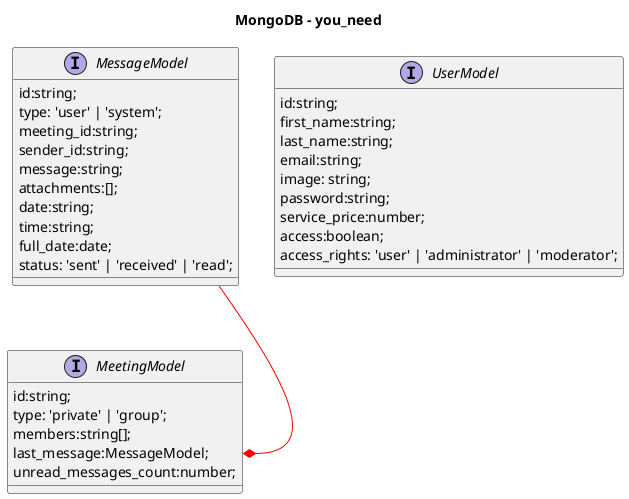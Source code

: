 @startuml

title MongoDB - you_need

interface MeetingModel {
	id:string;
	type: 'private' | 'group';
	members:string[];
	last_message:MessageModel;
	unread_messages_count:number;
}

interface MessageModel {
	id:string;
	type: 'user' | 'system';
	meeting_id:string;
	sender_id:string;
	message:string;
	attachments:[];
	date:string;
	time:string;
	full_date:date;
	status: 'sent' | 'received' | 'read';
}

interface UserModel {
	id:string;
	first_name:string;
	last_name:string;
	email:string;
	image: string;
	password:string;
	service_price:number;
	access:boolean;
	access_rights: 'user' | 'administrator' | 'moderator';
}

MessageModel -[#red]-* MeetingModel::last_message

@enduml
